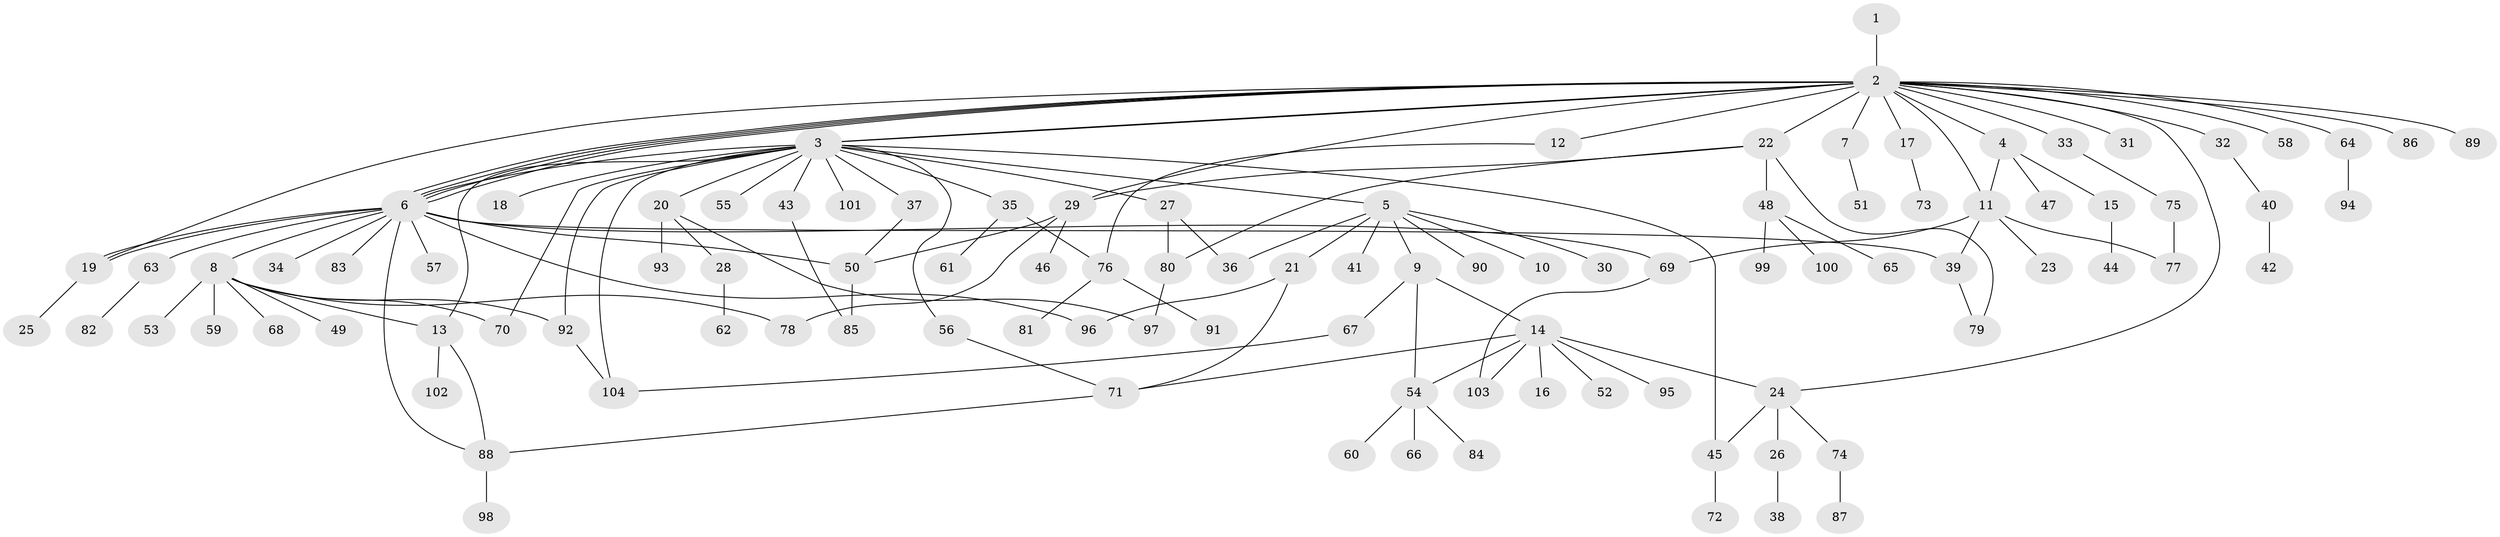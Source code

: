 // Generated by graph-tools (version 1.1) at 2025/26/03/09/25 03:26:04]
// undirected, 104 vertices, 138 edges
graph export_dot {
graph [start="1"]
  node [color=gray90,style=filled];
  1;
  2;
  3;
  4;
  5;
  6;
  7;
  8;
  9;
  10;
  11;
  12;
  13;
  14;
  15;
  16;
  17;
  18;
  19;
  20;
  21;
  22;
  23;
  24;
  25;
  26;
  27;
  28;
  29;
  30;
  31;
  32;
  33;
  34;
  35;
  36;
  37;
  38;
  39;
  40;
  41;
  42;
  43;
  44;
  45;
  46;
  47;
  48;
  49;
  50;
  51;
  52;
  53;
  54;
  55;
  56;
  57;
  58;
  59;
  60;
  61;
  62;
  63;
  64;
  65;
  66;
  67;
  68;
  69;
  70;
  71;
  72;
  73;
  74;
  75;
  76;
  77;
  78;
  79;
  80;
  81;
  82;
  83;
  84;
  85;
  86;
  87;
  88;
  89;
  90;
  91;
  92;
  93;
  94;
  95;
  96;
  97;
  98;
  99;
  100;
  101;
  102;
  103;
  104;
  1 -- 2;
  2 -- 3;
  2 -- 3;
  2 -- 4;
  2 -- 6;
  2 -- 6;
  2 -- 6;
  2 -- 6;
  2 -- 7;
  2 -- 11;
  2 -- 12;
  2 -- 17;
  2 -- 19;
  2 -- 22;
  2 -- 24;
  2 -- 29;
  2 -- 31;
  2 -- 32;
  2 -- 33;
  2 -- 58;
  2 -- 64;
  2 -- 86;
  2 -- 89;
  3 -- 5;
  3 -- 6;
  3 -- 13;
  3 -- 18;
  3 -- 20;
  3 -- 27;
  3 -- 35;
  3 -- 37;
  3 -- 43;
  3 -- 45;
  3 -- 55;
  3 -- 56;
  3 -- 70;
  3 -- 92;
  3 -- 101;
  3 -- 104;
  4 -- 11;
  4 -- 15;
  4 -- 47;
  5 -- 9;
  5 -- 10;
  5 -- 21;
  5 -- 30;
  5 -- 36;
  5 -- 41;
  5 -- 90;
  6 -- 8;
  6 -- 19;
  6 -- 19;
  6 -- 34;
  6 -- 39;
  6 -- 50;
  6 -- 57;
  6 -- 63;
  6 -- 69;
  6 -- 83;
  6 -- 88;
  6 -- 96;
  7 -- 51;
  8 -- 13;
  8 -- 49;
  8 -- 53;
  8 -- 59;
  8 -- 68;
  8 -- 70;
  8 -- 78;
  8 -- 92;
  9 -- 14;
  9 -- 54;
  9 -- 67;
  11 -- 23;
  11 -- 39;
  11 -- 69;
  11 -- 77;
  12 -- 76;
  13 -- 88;
  13 -- 102;
  14 -- 16;
  14 -- 24;
  14 -- 52;
  14 -- 54;
  14 -- 71;
  14 -- 95;
  14 -- 103;
  15 -- 44;
  17 -- 73;
  19 -- 25;
  20 -- 28;
  20 -- 93;
  20 -- 97;
  21 -- 71;
  21 -- 96;
  22 -- 29;
  22 -- 48;
  22 -- 79;
  22 -- 80;
  24 -- 26;
  24 -- 45;
  24 -- 74;
  26 -- 38;
  27 -- 36;
  27 -- 80;
  28 -- 62;
  29 -- 46;
  29 -- 50;
  29 -- 78;
  32 -- 40;
  33 -- 75;
  35 -- 61;
  35 -- 76;
  37 -- 50;
  39 -- 79;
  40 -- 42;
  43 -- 85;
  45 -- 72;
  48 -- 65;
  48 -- 99;
  48 -- 100;
  50 -- 85;
  54 -- 60;
  54 -- 66;
  54 -- 84;
  56 -- 71;
  63 -- 82;
  64 -- 94;
  67 -- 104;
  69 -- 103;
  71 -- 88;
  74 -- 87;
  75 -- 77;
  76 -- 81;
  76 -- 91;
  80 -- 97;
  88 -- 98;
  92 -- 104;
}
